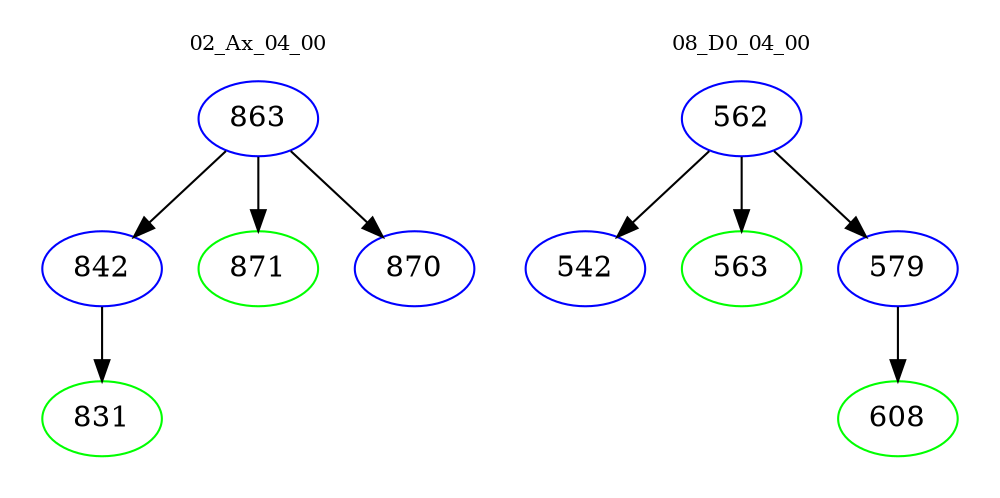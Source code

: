 digraph{
subgraph cluster_0 {
color = white
label = "02_Ax_04_00";
fontsize=10;
T0_863 [label="863", color="blue"]
T0_863 -> T0_842 [color="black"]
T0_842 [label="842", color="blue"]
T0_842 -> T0_831 [color="black"]
T0_831 [label="831", color="green"]
T0_863 -> T0_871 [color="black"]
T0_871 [label="871", color="green"]
T0_863 -> T0_870 [color="black"]
T0_870 [label="870", color="blue"]
}
subgraph cluster_1 {
color = white
label = "08_D0_04_00";
fontsize=10;
T1_562 [label="562", color="blue"]
T1_562 -> T1_542 [color="black"]
T1_542 [label="542", color="blue"]
T1_562 -> T1_563 [color="black"]
T1_563 [label="563", color="green"]
T1_562 -> T1_579 [color="black"]
T1_579 [label="579", color="blue"]
T1_579 -> T1_608 [color="black"]
T1_608 [label="608", color="green"]
}
}
